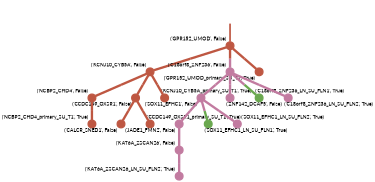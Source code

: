 strict digraph  {
graph[splines=false]; nodesep=0.7; rankdir=TB; ranksep=0.6; forcelabels=true; dpi=600; size=2.5;
0 [color="#be5742ff", fillcolor="#be5742ff", fixedsize=true, fontname=Lato, fontsize="12pt", height="0.25", label="", penwidth=3, shape=circle, style=filled, xlabel="('GPR152_UMOD', False)"];
3 [color="#be5742ff", fillcolor="#be5742ff", fixedsize=true, fontname=Lato, fontsize="12pt", height="0.25", label="", penwidth=3, shape=circle, style=filled, xlabel="('KCNJ10_CYB5A', False)"];
4 [color="#c27ba0ff", fillcolor="#c27ba0ff", fixedsize=true, fontname=Lato, fontsize="12pt", height="0.25", label="", penwidth=3, shape=circle, style=filled, xlabel="('C18orf8_ZNF236', False)"];
15 [color="#be5742ff", fillcolor="#be5742ff", fixedsize=true, fontname=Lato, fontsize="12pt", height="0.25", label="", penwidth=3, shape=circle, style=filled, xlabel="('GPR152_UMOD_primary_SU_T1', True)"];
1 [color="#be5742ff", fillcolor="#be5742ff", fixedsize=true, fontname=Lato, fontsize="12pt", height="0.25", label="", penwidth=3, shape=circle, style=filled, xlabel="('NCBP2_CHD4', False)"];
16 [color="#be5742ff", fillcolor="#be5742ff", fixedsize=true, fontname=Lato, fontsize="12pt", height="0.25", label="", penwidth=3, shape=circle, style=filled, xlabel="('NCBP2_CHD4_primary_SU_T1', True)"];
2 [color="#be5742ff", fillcolor="#be5742ff", fixedsize=true, fontname=Lato, fontsize="12pt", height="0.25", label="", penwidth=3, shape=circle, style=filled, xlabel="('CCDC149_OXSR1', False)"];
5 [color="#be5742ff", fillcolor="#be5742ff", fixedsize=true, fontname=Lato, fontsize="12pt", height="0.25", label="", penwidth=3, shape=circle, style=filled, xlabel="('CALCR_SNED1', False)"];
17 [color="#be5742ff", fillcolor="#be5742ff", fixedsize=true, fontname=Lato, fontsize="12pt", height="0.25", label="", penwidth=3, shape=circle, style=filled, xlabel="('CCDC149_OXSR1_primary_SU_T1', True)"];
18 [color="#be5742ff", fillcolor="#be5742ff", fixedsize=true, fontname=Lato, fontsize="12pt", height="0.25", label="", penwidth=3, shape=circle, style=filled, xlabel="('KCNJ10_CYB5A_primary_SU_T1', True)"];
6 [color="#c27ba0ff", fillcolor="#c27ba0ff", fixedsize=true, fontname=Lato, fontsize="12pt", height="0.25", label="", penwidth=3, shape=circle, style=filled, xlabel="('SOX11_EFHC1', False)"];
7 [color="#c27ba0ff", fillcolor="#c27ba0ff", fixedsize=true, fontname=Lato, fontsize="12pt", height="0.25", label="", penwidth=3, shape=circle, style=filled, xlabel="('ZNF142_DCAF5', False)"];
10 [color="#6aa84fff", fillcolor="#6aa84fff", fixedsize=true, fontname=Lato, fontsize="12pt", height="0.25", label="", penwidth=3, shape=circle, style=filled, xlabel="('C18orf8_ZNF236_LN_SU_FLN1', True)"];
12 [color="#c27ba0ff", fillcolor="#c27ba0ff", fixedsize=true, fontname=Lato, fontsize="12pt", height="0.25", label="", penwidth=3, shape=circle, style=filled, xlabel="('C18orf8_ZNF236_LN_SU_FLN2', True)"];
9 [color="#c27ba0ff", fillcolor="#c27ba0ff", fixedsize=true, fontname=Lato, fontsize="12pt", height="0.25", label="", penwidth=3, shape=circle, style=filled, xlabel="('JADE1_FMN2', False)"];
11 [color="#6aa84fff", fillcolor="#6aa84fff", fixedsize=true, fontname=Lato, fontsize="12pt", height="0.25", label="", penwidth=3, shape=circle, style=filled, xlabel="('SOX11_EFHC1_LN_SU_FLN1', True)"];
13 [color="#c27ba0ff", fillcolor="#c27ba0ff", fixedsize=true, fontname=Lato, fontsize="12pt", height="0.25", label="", penwidth=3, shape=circle, style=filled, xlabel="('SOX11_EFHC1_LN_SU_FLN2', True)"];
8 [color="#c27ba0ff", fillcolor="#c27ba0ff", fixedsize=true, fontname=Lato, fontsize="12pt", height="0.25", label="", penwidth=3, shape=circle, style=filled, xlabel="('KAT6A_ZSCAN26', False)"];
14 [color="#c27ba0ff", fillcolor="#c27ba0ff", fixedsize=true, fontname=Lato, fontsize="12pt", height="0.25", label="", penwidth=3, shape=circle, style=filled, xlabel="('KAT6A_ZSCAN26_LN_SU_FLN2', True)"];
normal [label="", penwidth=3, style=invis, xlabel="('GPR152_UMOD', False)"];
0 -> 3  [arrowsize=0, color="#be5742ff;0.5:#be5742ff", minlen="1.0", penwidth="5.5", style=solid];
0 -> 4  [arrowsize=0, color="#be5742ff;0.5:#c27ba0ff", minlen="1.0", penwidth="5.5", style=solid];
0 -> 15  [arrowsize=0, color="#be5742ff;0.5:#be5742ff", minlen="1.01262629032135", penwidth="5.5", style=solid];
3 -> 1  [arrowsize=0, color="#be5742ff;0.5:#be5742ff", minlen="1.0", penwidth="5.5", style=solid];
3 -> 2  [arrowsize=0, color="#be5742ff;0.5:#be5742ff", minlen="1.2929292917251587", penwidth="5.5", style=solid];
3 -> 18  [arrowsize=0, color="#be5742ff;0.5:#be5742ff", minlen="1.01262629032135", penwidth="5.5", style=solid];
4 -> 6  [arrowsize=0, color="#c27ba0ff;0.5:#c27ba0ff", minlen="1.045454502105713", penwidth="5.5", style=solid];
4 -> 7  [arrowsize=0, color="#c27ba0ff;0.5:#c27ba0ff", minlen="1.045454502105713", penwidth="5.5", style=solid];
4 -> 10  [arrowsize=0, color="#c27ba0ff;0.5:#6aa84fff", minlen="1.01262629032135", penwidth="5.5", style=solid];
4 -> 12  [arrowsize=0, color="#c27ba0ff;0.5:#c27ba0ff", minlen="1.01262629032135", penwidth="5.5", style=solid];
1 -> 16  [arrowsize=0, color="#be5742ff;0.5:#be5742ff", minlen="1.01262629032135", penwidth="5.5", style=solid];
2 -> 5  [arrowsize=0, color="#be5742ff;0.5:#be5742ff", minlen="1.045454502105713", penwidth="5.5", style=solid];
2 -> 17  [arrowsize=0, color="#be5742ff;0.5:#be5742ff", minlen="1.01262629032135", penwidth="5.5", style=solid];
6 -> 9  [arrowsize=0, color="#c27ba0ff;0.5:#c27ba0ff", minlen="1.0252525806427002", penwidth="5.5", style=solid];
6 -> 11  [arrowsize=0, color="#c27ba0ff;0.5:#6aa84fff", minlen="1.01262629032135", penwidth="5.5", style=solid];
6 -> 13  [arrowsize=0, color="#c27ba0ff;0.5:#c27ba0ff", minlen="1.01262629032135", penwidth="5.5", style=solid];
9 -> 8  [arrowsize=0, color="#c27ba0ff;0.5:#c27ba0ff", minlen="1.0404040813446045", penwidth="5.5", style=solid];
8 -> 14  [arrowsize=0, color="#c27ba0ff;0.5:#c27ba0ff", minlen="1.01262629032135", penwidth="5.5", style=solid];
normal -> 0  [arrowsize=0, color="#be5742ff", label="", penwidth=4, style=solid];
}
